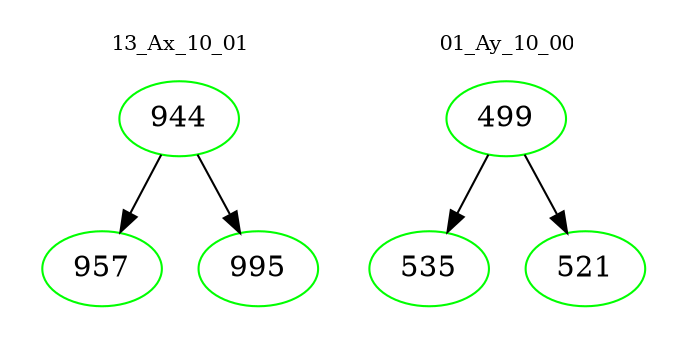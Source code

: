digraph{
subgraph cluster_0 {
color = white
label = "13_Ax_10_01";
fontsize=10;
T0_944 [label="944", color="green"]
T0_944 -> T0_957 [color="black"]
T0_957 [label="957", color="green"]
T0_944 -> T0_995 [color="black"]
T0_995 [label="995", color="green"]
}
subgraph cluster_1 {
color = white
label = "01_Ay_10_00";
fontsize=10;
T1_499 [label="499", color="green"]
T1_499 -> T1_535 [color="black"]
T1_535 [label="535", color="green"]
T1_499 -> T1_521 [color="black"]
T1_521 [label="521", color="green"]
}
}
